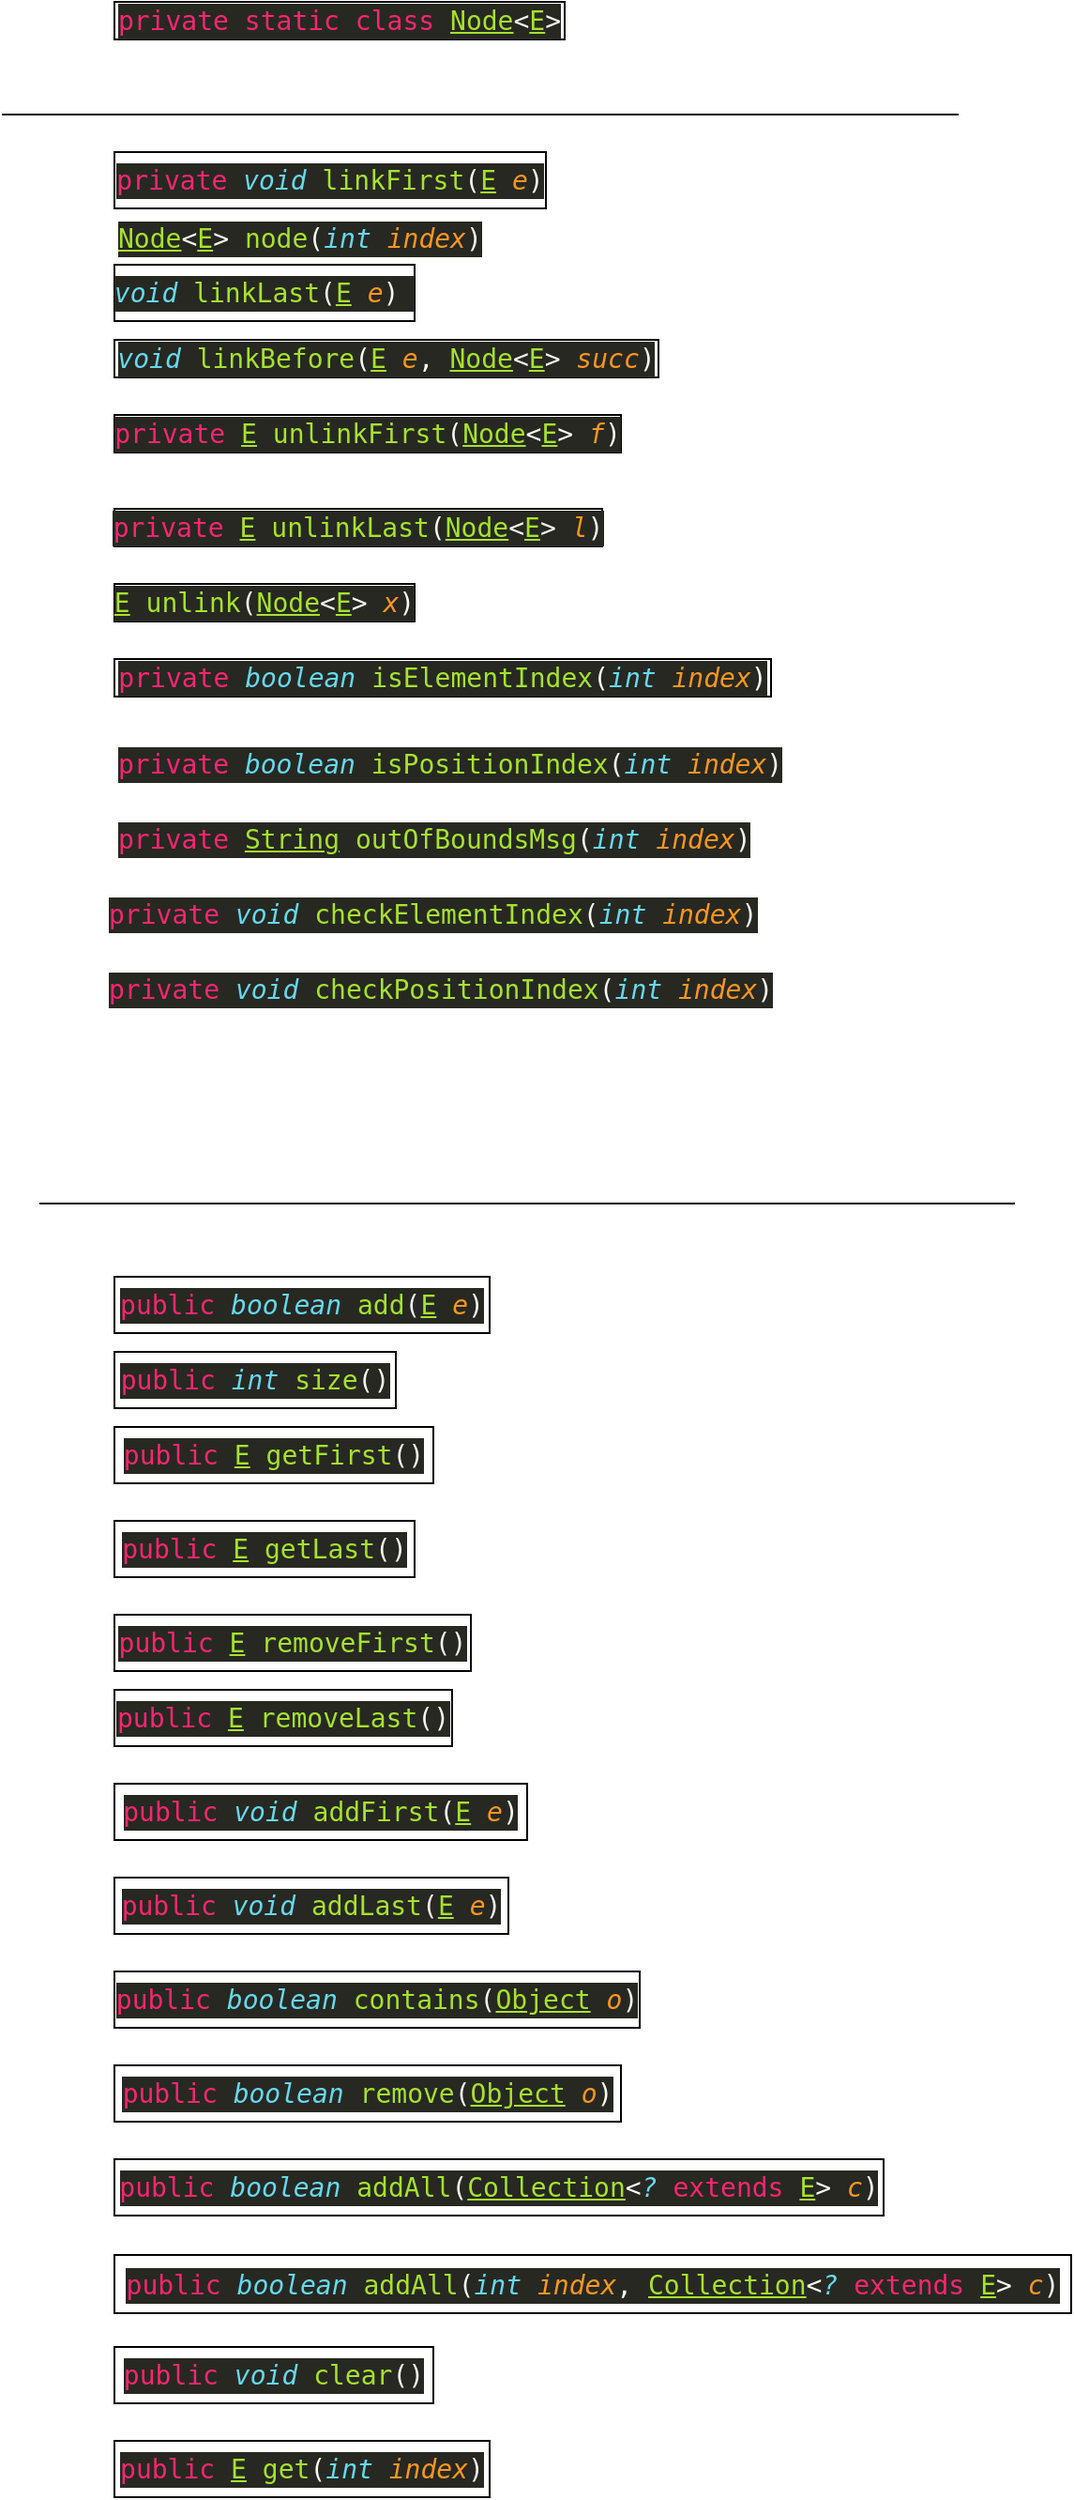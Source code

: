 <mxfile version="24.5.3" type="device">
  <diagram id="prtHgNgQTEPvFCAcTncT" name="Page-1">
    <mxGraphModel dx="594" dy="1710" grid="1" gridSize="10" guides="1" tooltips="1" connect="1" arrows="1" fold="1" page="1" pageScale="1" pageWidth="827" pageHeight="1169" math="0" shadow="0">
      <root>
        <mxCell id="0" />
        <mxCell id="1" parent="0" />
        <mxCell id="MFuZDtZEthZLZ5suGJje-1" value="&lt;div style=&quot;color: rgb(248, 248, 242); background-color: rgb(39, 40, 34); font-family: &amp;quot;Droid Sans Mono&amp;quot;, &amp;quot;monospace&amp;quot;, monospace; font-size: 14px; line-height: 19px; white-space: pre;&quot;&gt;&lt;span style=&quot;color: #f92672;&quot;&gt;private&lt;/span&gt; &lt;span style=&quot;color: #66d9ef;font-style: italic;&quot;&gt;void&lt;/span&gt; &lt;span style=&quot;color: #a6e22e;&quot;&gt;linkFirst&lt;/span&gt;(&lt;span style=&quot;color: rgb(166, 226, 46); text-decoration-line: underline;&quot;&gt;E&lt;/span&gt; &lt;span style=&quot;color: #fd971f;font-style: italic;&quot;&gt;e&lt;/span&gt;)&lt;/div&gt;" style="rounded=0;whiteSpace=wrap;html=1;" parent="1" vertex="1">
          <mxGeometry x="120" y="120" width="230" height="30" as="geometry" />
        </mxCell>
        <mxCell id="MFuZDtZEthZLZ5suGJje-2" value="&lt;div style=&quot;color: rgb(248, 248, 242); background-color: rgb(39, 40, 34); font-family: &amp;quot;Droid Sans Mono&amp;quot;, &amp;quot;monospace&amp;quot;, monospace; font-size: 14px; line-height: 19px; white-space: pre;&quot;&gt;&lt;span style=&quot;color: #f92672;&quot;&gt;private&lt;/span&gt; &lt;span style=&quot;color: #f92672;&quot;&gt;static&lt;/span&gt; &lt;span style=&quot;color: #f92672;&quot;&gt;class&lt;/span&gt; &lt;span style=&quot;color: rgb(166, 226, 46); text-decoration-line: underline;&quot;&gt;Node&lt;/span&gt;&amp;lt;&lt;span style=&quot;color: rgb(166, 226, 46); text-decoration-line: underline;&quot;&gt;E&lt;/span&gt;&amp;gt;&lt;/div&gt;" style="rounded=0;whiteSpace=wrap;html=1;" parent="1" vertex="1">
          <mxGeometry x="120" y="40" width="240" height="20" as="geometry" />
        </mxCell>
        <mxCell id="MFuZDtZEthZLZ5suGJje-3" value="&lt;div style=&quot;color: #f8f8f2;background-color: #272822;font-family: &#39;Droid Sans Mono&#39;, &#39;monospace&#39;, monospace;font-weight: normal;font-size: 14px;line-height: 19px;white-space: pre;&quot;&gt;&lt;div&gt;&lt;span style=&quot;color: #66d9ef;font-style: italic;&quot;&gt;void&lt;/span&gt;&lt;span style=&quot;color: #f8f8f2;&quot;&gt; &lt;/span&gt;&lt;span style=&quot;color: #a6e22e;&quot;&gt;linkLast&lt;/span&gt;&lt;span style=&quot;color: #f8f8f2;&quot;&gt;(&lt;/span&gt;&lt;span style=&quot;color: #a6e22e;text-decoration: underline;&quot;&gt;E&lt;/span&gt;&lt;span style=&quot;color: #f8f8f2;&quot;&gt; &lt;/span&gt;&lt;span style=&quot;color: #fd971f;font-style: italic;&quot;&gt;e&lt;/span&gt;&lt;span style=&quot;color: #f8f8f2;&quot;&gt;) &lt;/span&gt;&lt;/div&gt;&lt;/div&gt;" style="rounded=0;whiteSpace=wrap;html=1;" parent="1" vertex="1">
          <mxGeometry x="120" y="180" width="160" height="30" as="geometry" />
        </mxCell>
        <mxCell id="MFuZDtZEthZLZ5suGJje-4" value="" style="endArrow=none;html=1;rounded=0;" parent="1" edge="1">
          <mxGeometry width="50" height="50" relative="1" as="geometry">
            <mxPoint x="60" y="100" as="sourcePoint" />
            <mxPoint x="570" y="100" as="targetPoint" />
          </mxGeometry>
        </mxCell>
        <mxCell id="MFuZDtZEthZLZ5suGJje-5" value="&lt;div style=&quot;color: rgb(248, 248, 242); background-color: rgb(39, 40, 34); font-family: &amp;quot;Droid Sans Mono&amp;quot;, &amp;quot;monospace&amp;quot;, monospace; font-size: 14px; line-height: 19px; white-space: pre;&quot;&gt;&lt;span style=&quot;color: #66d9ef;font-style: italic;&quot;&gt;void&lt;/span&gt; &lt;span style=&quot;color: #a6e22e;&quot;&gt;linkBefore&lt;/span&gt;(&lt;span style=&quot;color: rgb(166, 226, 46); text-decoration-line: underline;&quot;&gt;E&lt;/span&gt; &lt;span style=&quot;color: #fd971f;font-style: italic;&quot;&gt;e&lt;/span&gt;, &lt;span style=&quot;color: rgb(166, 226, 46); text-decoration-line: underline;&quot;&gt;Node&lt;/span&gt;&amp;lt;&lt;span style=&quot;color: rgb(166, 226, 46); text-decoration-line: underline;&quot;&gt;E&lt;/span&gt;&amp;gt; &lt;span style=&quot;color: #fd971f;font-style: italic;&quot;&gt;succ&lt;/span&gt;)&lt;/div&gt;" style="rounded=0;whiteSpace=wrap;html=1;" parent="1" vertex="1">
          <mxGeometry x="120" y="220" width="290" height="20" as="geometry" />
        </mxCell>
        <mxCell id="MFuZDtZEthZLZ5suGJje-6" value="&lt;div style=&quot;color: #f8f8f2;background-color: #272822;font-family: &#39;Droid Sans Mono&#39;, &#39;monospace&#39;, monospace;font-weight: normal;font-size: 14px;line-height: 19px;white-space: pre;&quot;&gt;&lt;div&gt;&lt;span style=&quot;color: #f92672;&quot;&gt;private&lt;/span&gt;&lt;span style=&quot;color: #f8f8f2;&quot;&gt; &lt;/span&gt;&lt;span style=&quot;color: #a6e22e;text-decoration: underline;&quot;&gt;E&lt;/span&gt;&lt;span style=&quot;color: #f8f8f2;&quot;&gt; &lt;/span&gt;&lt;span style=&quot;color: #a6e22e;&quot;&gt;unlinkFirst&lt;/span&gt;&lt;span style=&quot;color: #f8f8f2;&quot;&gt;(&lt;/span&gt;&lt;span style=&quot;color: #a6e22e;text-decoration: underline;&quot;&gt;Node&lt;/span&gt;&lt;span style=&quot;color: #f8f8f2;&quot;&gt;&amp;lt;&lt;/span&gt;&lt;span style=&quot;color: #a6e22e;text-decoration: underline;&quot;&gt;E&lt;/span&gt;&lt;span style=&quot;color: #f8f8f2;&quot;&gt;&amp;gt; &lt;/span&gt;&lt;span style=&quot;color: #fd971f;font-style: italic;&quot;&gt;f&lt;/span&gt;&lt;span style=&quot;color: #f8f8f2;&quot;&gt;)&lt;/span&gt;&lt;/div&gt;&lt;/div&gt;" style="rounded=0;whiteSpace=wrap;html=1;" parent="1" vertex="1">
          <mxGeometry x="120" y="260" width="270" height="20" as="geometry" />
        </mxCell>
        <mxCell id="MFuZDtZEthZLZ5suGJje-7" value="&lt;div style=&quot;color: #f8f8f2;background-color: #272822;font-family: &#39;Droid Sans Mono&#39;, &#39;monospace&#39;, monospace;font-weight: normal;font-size: 14px;line-height: 19px;white-space: pre;&quot;&gt;&lt;div&gt;&lt;span style=&quot;color: #f92672;&quot;&gt;private&lt;/span&gt;&lt;span style=&quot;color: #f8f8f2;&quot;&gt; &lt;/span&gt;&lt;span style=&quot;color: #a6e22e;text-decoration: underline;&quot;&gt;E&lt;/span&gt;&lt;span style=&quot;color: #f8f8f2;&quot;&gt; &lt;/span&gt;&lt;span style=&quot;color: #a6e22e;&quot;&gt;unlinkLast&lt;/span&gt;&lt;span style=&quot;color: #f8f8f2;&quot;&gt;(&lt;/span&gt;&lt;span style=&quot;color: #a6e22e;text-decoration: underline;&quot;&gt;Node&lt;/span&gt;&lt;span style=&quot;color: #f8f8f2;&quot;&gt;&amp;lt;&lt;/span&gt;&lt;span style=&quot;color: #a6e22e;text-decoration: underline;&quot;&gt;E&lt;/span&gt;&lt;span style=&quot;color: #f8f8f2;&quot;&gt;&amp;gt; &lt;/span&gt;&lt;span style=&quot;color: #fd971f;font-style: italic;&quot;&gt;l&lt;/span&gt;&lt;span style=&quot;color: #f8f8f2;&quot;&gt;)&lt;/span&gt;&lt;/div&gt;&lt;/div&gt;" style="rounded=0;whiteSpace=wrap;html=1;" parent="1" vertex="1">
          <mxGeometry x="120" y="310" width="260" height="20" as="geometry" />
        </mxCell>
        <mxCell id="MFuZDtZEthZLZ5suGJje-8" value="&lt;div style=&quot;color: #f8f8f2;background-color: #272822;font-family: &#39;Droid Sans Mono&#39;, &#39;monospace&#39;, monospace;font-weight: normal;font-size: 14px;line-height: 19px;white-space: pre;&quot;&gt;&lt;div&gt;&lt;span style=&quot;color: #a6e22e;text-decoration: underline;&quot;&gt;E&lt;/span&gt;&lt;span style=&quot;color: #f8f8f2;&quot;&gt; &lt;/span&gt;&lt;span style=&quot;color: #a6e22e;&quot;&gt;unlink&lt;/span&gt;&lt;span style=&quot;color: #f8f8f2;&quot;&gt;(&lt;/span&gt;&lt;span style=&quot;color: #a6e22e;text-decoration: underline;&quot;&gt;Node&lt;/span&gt;&lt;span style=&quot;color: #f8f8f2;&quot;&gt;&amp;lt;&lt;/span&gt;&lt;span style=&quot;color: #a6e22e;text-decoration: underline;&quot;&gt;E&lt;/span&gt;&lt;span style=&quot;color: #f8f8f2;&quot;&gt;&amp;gt; &lt;/span&gt;&lt;span style=&quot;color: #fd971f;font-style: italic;&quot;&gt;x&lt;/span&gt;&lt;span style=&quot;color: #f8f8f2;&quot;&gt;)&lt;/span&gt;&lt;/div&gt;&lt;/div&gt;" style="rounded=0;whiteSpace=wrap;html=1;" parent="1" vertex="1">
          <mxGeometry x="120" y="350" width="160" height="20" as="geometry" />
        </mxCell>
        <mxCell id="MFuZDtZEthZLZ5suGJje-9" value="&lt;div style=&quot;color: #f8f8f2;background-color: #272822;font-family: &#39;Droid Sans Mono&#39;, &#39;monospace&#39;, monospace;font-weight: normal;font-size: 14px;line-height: 19px;white-space: pre;&quot;&gt;&lt;div&gt;&lt;span style=&quot;color: #f92672;&quot;&gt;public&lt;/span&gt;&lt;span style=&quot;color: #f8f8f2;&quot;&gt; &lt;/span&gt;&lt;span style=&quot;color: #a6e22e;text-decoration: underline;&quot;&gt;E&lt;/span&gt;&lt;span style=&quot;color: #f8f8f2;&quot;&gt; &lt;/span&gt;&lt;span style=&quot;color: #a6e22e;&quot;&gt;getFirst&lt;/span&gt;&lt;span style=&quot;color: #f8f8f2;&quot;&gt;()&lt;/span&gt;&lt;/div&gt;&lt;/div&gt;" style="rounded=0;whiteSpace=wrap;html=1;" parent="1" vertex="1">
          <mxGeometry x="120" y="799" width="170" height="30" as="geometry" />
        </mxCell>
        <mxCell id="MFuZDtZEthZLZ5suGJje-10" value="&lt;div style=&quot;color: #f8f8f2;background-color: #272822;font-family: &#39;Droid Sans Mono&#39;, &#39;monospace&#39;, monospace;font-weight: normal;font-size: 14px;line-height: 19px;white-space: pre;&quot;&gt;&lt;div&gt;&lt;span style=&quot;color: #f92672;&quot;&gt;public&lt;/span&gt;&lt;span style=&quot;color: #f8f8f2;&quot;&gt; &lt;/span&gt;&lt;span style=&quot;color: #a6e22e;text-decoration: underline;&quot;&gt;E&lt;/span&gt;&lt;span style=&quot;color: #f8f8f2;&quot;&gt; &lt;/span&gt;&lt;span style=&quot;color: #a6e22e;&quot;&gt;getLast&lt;/span&gt;&lt;span style=&quot;color: #f8f8f2;&quot;&gt;()&lt;/span&gt;&lt;/div&gt;&lt;/div&gt;" style="rounded=0;whiteSpace=wrap;html=1;" parent="1" vertex="1">
          <mxGeometry x="120" y="849" width="160" height="30" as="geometry" />
        </mxCell>
        <mxCell id="MFuZDtZEthZLZ5suGJje-11" value="&lt;div style=&quot;color: #f8f8f2;background-color: #272822;font-family: &#39;Droid Sans Mono&#39;, &#39;monospace&#39;, monospace;font-weight: normal;font-size: 14px;line-height: 19px;white-space: pre;&quot;&gt;&lt;div&gt;&lt;span style=&quot;color: #f92672;&quot;&gt;public&lt;/span&gt;&lt;span style=&quot;color: #f8f8f2;&quot;&gt; &lt;/span&gt;&lt;span style=&quot;color: #a6e22e;text-decoration: underline;&quot;&gt;E&lt;/span&gt;&lt;span style=&quot;color: #f8f8f2;&quot;&gt; &lt;/span&gt;&lt;span style=&quot;color: #a6e22e;&quot;&gt;removeFirst&lt;/span&gt;&lt;span style=&quot;color: #f8f8f2;&quot;&gt;()&lt;/span&gt;&lt;/div&gt;&lt;/div&gt;" style="rounded=0;whiteSpace=wrap;html=1;" parent="1" vertex="1">
          <mxGeometry x="120" y="899" width="190" height="30" as="geometry" />
        </mxCell>
        <mxCell id="MFuZDtZEthZLZ5suGJje-13" value="&lt;div style=&quot;color: #f8f8f2;background-color: #272822;font-family: &#39;Droid Sans Mono&#39;, &#39;monospace&#39;, monospace;font-weight: normal;font-size: 14px;line-height: 19px;white-space: pre;&quot;&gt;&lt;div&gt;&lt;span style=&quot;color: #f92672;&quot;&gt;public&lt;/span&gt;&lt;span style=&quot;color: #f8f8f2;&quot;&gt; &lt;/span&gt;&lt;span style=&quot;color: #a6e22e;text-decoration: underline;&quot;&gt;E&lt;/span&gt;&lt;span style=&quot;color: #f8f8f2;&quot;&gt; &lt;/span&gt;&lt;span style=&quot;color: #a6e22e;&quot;&gt;removeLast&lt;/span&gt;&lt;span style=&quot;color: #f8f8f2;&quot;&gt;()&lt;/span&gt;&lt;/div&gt;&lt;/div&gt;" style="rounded=0;whiteSpace=wrap;html=1;" parent="1" vertex="1">
          <mxGeometry x="120" y="939" width="180" height="30" as="geometry" />
        </mxCell>
        <mxCell id="MFuZDtZEthZLZ5suGJje-14" value="&lt;div style=&quot;color: #f8f8f2;background-color: #272822;font-family: &#39;Droid Sans Mono&#39;, &#39;monospace&#39;, monospace;font-weight: normal;font-size: 14px;line-height: 19px;white-space: pre;&quot;&gt;&lt;div&gt;&lt;span style=&quot;color: #f92672;&quot;&gt;public&lt;/span&gt;&lt;span style=&quot;color: #f8f8f2;&quot;&gt; &lt;/span&gt;&lt;span style=&quot;color: #66d9ef;font-style: italic;&quot;&gt;void&lt;/span&gt;&lt;span style=&quot;color: #f8f8f2;&quot;&gt; &lt;/span&gt;&lt;span style=&quot;color: #a6e22e;&quot;&gt;addFirst&lt;/span&gt;&lt;span style=&quot;color: #f8f8f2;&quot;&gt;(&lt;/span&gt;&lt;span style=&quot;color: #a6e22e;text-decoration: underline;&quot;&gt;E&lt;/span&gt;&lt;span style=&quot;color: #f8f8f2;&quot;&gt; &lt;/span&gt;&lt;span style=&quot;color: #fd971f;font-style: italic;&quot;&gt;e&lt;/span&gt;&lt;span style=&quot;color: #f8f8f2;&quot;&gt;)&lt;/span&gt;&lt;/div&gt;&lt;/div&gt;" style="rounded=0;whiteSpace=wrap;html=1;" parent="1" vertex="1">
          <mxGeometry x="120" y="989" width="220" height="30" as="geometry" />
        </mxCell>
        <mxCell id="MFuZDtZEthZLZ5suGJje-15" value="&lt;div style=&quot;color: #f8f8f2;background-color: #272822;font-family: &#39;Droid Sans Mono&#39;, &#39;monospace&#39;, monospace;font-weight: normal;font-size: 14px;line-height: 19px;white-space: pre;&quot;&gt;&lt;div&gt;&lt;span style=&quot;color: #f92672;&quot;&gt;public&lt;/span&gt;&lt;span style=&quot;color: #f8f8f2;&quot;&gt; &lt;/span&gt;&lt;span style=&quot;color: #66d9ef;font-style: italic;&quot;&gt;void&lt;/span&gt;&lt;span style=&quot;color: #f8f8f2;&quot;&gt; &lt;/span&gt;&lt;span style=&quot;color: #a6e22e;&quot;&gt;addLast&lt;/span&gt;&lt;span style=&quot;color: #f8f8f2;&quot;&gt;(&lt;/span&gt;&lt;span style=&quot;color: #a6e22e;text-decoration: underline;&quot;&gt;E&lt;/span&gt;&lt;span style=&quot;color: #f8f8f2;&quot;&gt; &lt;/span&gt;&lt;span style=&quot;color: #fd971f;font-style: italic;&quot;&gt;e&lt;/span&gt;&lt;span style=&quot;color: #f8f8f2;&quot;&gt;)&lt;/span&gt;&lt;/div&gt;&lt;/div&gt;" style="rounded=0;whiteSpace=wrap;html=1;" parent="1" vertex="1">
          <mxGeometry x="120" y="1039" width="210" height="30" as="geometry" />
        </mxCell>
        <mxCell id="MFuZDtZEthZLZ5suGJje-16" value="&lt;div style=&quot;color: #f8f8f2;background-color: #272822;font-family: &#39;Droid Sans Mono&#39;, &#39;monospace&#39;, monospace;font-weight: normal;font-size: 14px;line-height: 19px;white-space: pre;&quot;&gt;&lt;div&gt;&lt;span style=&quot;color: #f92672;&quot;&gt;public&lt;/span&gt;&lt;span style=&quot;color: #f8f8f2;&quot;&gt; &lt;/span&gt;&lt;span style=&quot;color: #66d9ef;font-style: italic;&quot;&gt;boolean&lt;/span&gt;&lt;span style=&quot;color: #f8f8f2;&quot;&gt; &lt;/span&gt;&lt;span style=&quot;color: #a6e22e;&quot;&gt;contains&lt;/span&gt;&lt;span style=&quot;color: #f8f8f2;&quot;&gt;(&lt;/span&gt;&lt;span style=&quot;color: #a6e22e;text-decoration: underline;&quot;&gt;Object&lt;/span&gt;&lt;span style=&quot;color: #f8f8f2;&quot;&gt; &lt;/span&gt;&lt;span style=&quot;color: #fd971f;font-style: italic;&quot;&gt;o&lt;/span&gt;&lt;span style=&quot;color: #f8f8f2;&quot;&gt;)&lt;/span&gt;&lt;/div&gt;&lt;/div&gt;" style="rounded=0;whiteSpace=wrap;html=1;" parent="1" vertex="1">
          <mxGeometry x="120" y="1089" width="280" height="30" as="geometry" />
        </mxCell>
        <mxCell id="MFuZDtZEthZLZ5suGJje-17" value="&lt;div style=&quot;color: #f8f8f2;background-color: #272822;font-family: &#39;Droid Sans Mono&#39;, &#39;monospace&#39;, monospace;font-weight: normal;font-size: 14px;line-height: 19px;white-space: pre;&quot;&gt;&lt;div&gt;&lt;span style=&quot;color: #f92672;&quot;&gt;public&lt;/span&gt;&lt;span style=&quot;color: #f8f8f2;&quot;&gt; &lt;/span&gt;&lt;span style=&quot;color: #66d9ef;font-style: italic;&quot;&gt;int&lt;/span&gt;&lt;span style=&quot;color: #f8f8f2;&quot;&gt; &lt;/span&gt;&lt;span style=&quot;color: #a6e22e;&quot;&gt;size&lt;/span&gt;&lt;span style=&quot;color: #f8f8f2;&quot;&gt;()&lt;/span&gt;&lt;/div&gt;&lt;/div&gt;" style="rounded=0;whiteSpace=wrap;html=1;" parent="1" vertex="1">
          <mxGeometry x="120" y="759" width="150" height="30" as="geometry" />
        </mxCell>
        <mxCell id="MFuZDtZEthZLZ5suGJje-18" value="&lt;div style=&quot;color: #f8f8f2;background-color: #272822;font-family: &#39;Droid Sans Mono&#39;, &#39;monospace&#39;, monospace;font-weight: normal;font-size: 14px;line-height: 19px;white-space: pre;&quot;&gt;&lt;div&gt;&lt;span style=&quot;color: #f92672;&quot;&gt;public&lt;/span&gt;&lt;span style=&quot;color: #f8f8f2;&quot;&gt; &lt;/span&gt;&lt;span style=&quot;color: #66d9ef;font-style: italic;&quot;&gt;boolean&lt;/span&gt;&lt;span style=&quot;color: #f8f8f2;&quot;&gt; &lt;/span&gt;&lt;span style=&quot;color: #a6e22e;&quot;&gt;add&lt;/span&gt;&lt;span style=&quot;color: #f8f8f2;&quot;&gt;(&lt;/span&gt;&lt;span style=&quot;color: #a6e22e;text-decoration: underline;&quot;&gt;E&lt;/span&gt;&lt;span style=&quot;color: #f8f8f2;&quot;&gt; &lt;/span&gt;&lt;span style=&quot;color: #fd971f;font-style: italic;&quot;&gt;e&lt;/span&gt;&lt;span style=&quot;color: #f8f8f2;&quot;&gt;)&lt;/span&gt;&lt;/div&gt;&lt;/div&gt;" style="rounded=0;whiteSpace=wrap;html=1;" parent="1" vertex="1">
          <mxGeometry x="120" y="719" width="200" height="30" as="geometry" />
        </mxCell>
        <mxCell id="MFuZDtZEthZLZ5suGJje-19" value="&lt;div style=&quot;color: #f8f8f2;background-color: #272822;font-family: &#39;Droid Sans Mono&#39;, &#39;monospace&#39;, monospace;font-weight: normal;font-size: 14px;line-height: 19px;white-space: pre;&quot;&gt;&lt;div&gt;&lt;span style=&quot;color: #f92672;&quot;&gt;public&lt;/span&gt;&lt;span style=&quot;color: #f8f8f2;&quot;&gt; &lt;/span&gt;&lt;span style=&quot;color: #66d9ef;font-style: italic;&quot;&gt;boolean&lt;/span&gt;&lt;span style=&quot;color: #f8f8f2;&quot;&gt; &lt;/span&gt;&lt;span style=&quot;color: #a6e22e;&quot;&gt;remove&lt;/span&gt;&lt;span style=&quot;color: #f8f8f2;&quot;&gt;(&lt;/span&gt;&lt;span style=&quot;color: #a6e22e;text-decoration: underline;&quot;&gt;Object&lt;/span&gt;&lt;span style=&quot;color: #f8f8f2;&quot;&gt; &lt;/span&gt;&lt;span style=&quot;color: #fd971f;font-style: italic;&quot;&gt;o&lt;/span&gt;&lt;span style=&quot;color: #f8f8f2;&quot;&gt;)&lt;/span&gt;&lt;/div&gt;&lt;/div&gt;" style="rounded=0;whiteSpace=wrap;html=1;" parent="1" vertex="1">
          <mxGeometry x="120" y="1139" width="270" height="30" as="geometry" />
        </mxCell>
        <mxCell id="MFuZDtZEthZLZ5suGJje-20" value="&lt;div style=&quot;color: #f8f8f2;background-color: #272822;font-family: &#39;Droid Sans Mono&#39;, &#39;monospace&#39;, monospace;font-weight: normal;font-size: 14px;line-height: 19px;white-space: pre;&quot;&gt;&lt;div&gt;&lt;span style=&quot;color: #f92672;&quot;&gt;public&lt;/span&gt;&lt;span style=&quot;color: #f8f8f2;&quot;&gt; &lt;/span&gt;&lt;span style=&quot;color: #66d9ef;font-style: italic;&quot;&gt;boolean&lt;/span&gt;&lt;span style=&quot;color: #f8f8f2;&quot;&gt; &lt;/span&gt;&lt;span style=&quot;color: #a6e22e;&quot;&gt;addAll&lt;/span&gt;&lt;span style=&quot;color: #f8f8f2;&quot;&gt;(&lt;/span&gt;&lt;span style=&quot;color: #a6e22e;text-decoration: underline;&quot;&gt;Collection&lt;/span&gt;&lt;span style=&quot;color: #f8f8f2;&quot;&gt;&amp;lt;&lt;/span&gt;&lt;span style=&quot;color: #66d9ef;font-style: italic;&quot;&gt;?&lt;/span&gt;&lt;span style=&quot;color: #f8f8f2;&quot;&gt; &lt;/span&gt;&lt;span style=&quot;color: #f92672;&quot;&gt;extends&lt;/span&gt;&lt;span style=&quot;color: #f8f8f2;&quot;&gt; &lt;/span&gt;&lt;span style=&quot;color: #a6e22e;text-decoration: underline;&quot;&gt;E&lt;/span&gt;&lt;span style=&quot;color: #f8f8f2;&quot;&gt;&amp;gt; &lt;/span&gt;&lt;span style=&quot;color: #fd971f;font-style: italic;&quot;&gt;c&lt;/span&gt;&lt;span style=&quot;color: #f8f8f2;&quot;&gt;)&lt;/span&gt;&lt;/div&gt;&lt;/div&gt;" style="rounded=0;whiteSpace=wrap;html=1;" parent="1" vertex="1">
          <mxGeometry x="120" y="1189" width="410" height="30" as="geometry" />
        </mxCell>
        <mxCell id="MFuZDtZEthZLZ5suGJje-21" value="&lt;div style=&quot;color: #f8f8f2;background-color: #272822;font-family: &#39;Droid Sans Mono&#39;, &#39;monospace&#39;, monospace;font-weight: normal;font-size: 14px;line-height: 19px;white-space: pre;&quot;&gt;&lt;div&gt;&lt;span style=&quot;color: #f92672;&quot;&gt;public&lt;/span&gt;&lt;span style=&quot;color: #f8f8f2;&quot;&gt; &lt;/span&gt;&lt;span style=&quot;color: #66d9ef;font-style: italic;&quot;&gt;boolean&lt;/span&gt;&lt;span style=&quot;color: #f8f8f2;&quot;&gt; &lt;/span&gt;&lt;span style=&quot;color: #a6e22e;&quot;&gt;addAll&lt;/span&gt;&lt;span style=&quot;color: #f8f8f2;&quot;&gt;(&lt;/span&gt;&lt;span style=&quot;color: #66d9ef;font-style: italic;&quot;&gt;int&lt;/span&gt;&lt;span style=&quot;color: #f8f8f2;&quot;&gt; &lt;/span&gt;&lt;span style=&quot;color: #fd971f;font-style: italic;&quot;&gt;index&lt;/span&gt;&lt;span style=&quot;color: #f8f8f2;&quot;&gt;, &lt;/span&gt;&lt;span style=&quot;color: #a6e22e;text-decoration: underline;&quot;&gt;Collection&lt;/span&gt;&lt;span style=&quot;color: #f8f8f2;&quot;&gt;&amp;lt;&lt;/span&gt;&lt;span style=&quot;color: #66d9ef;font-style: italic;&quot;&gt;?&lt;/span&gt;&lt;span style=&quot;color: #f8f8f2;&quot;&gt; &lt;/span&gt;&lt;span style=&quot;color: #f92672;&quot;&gt;extends&lt;/span&gt;&lt;span style=&quot;color: #f8f8f2;&quot;&gt; &lt;/span&gt;&lt;span style=&quot;color: #a6e22e;text-decoration: underline;&quot;&gt;E&lt;/span&gt;&lt;span style=&quot;color: #f8f8f2;&quot;&gt;&amp;gt; &lt;/span&gt;&lt;span style=&quot;color: #fd971f;font-style: italic;&quot;&gt;c&lt;/span&gt;&lt;span style=&quot;color: #f8f8f2;&quot;&gt;)&lt;/span&gt;&lt;/div&gt;&lt;/div&gt;" style="rounded=0;whiteSpace=wrap;html=1;" parent="1" vertex="1">
          <mxGeometry x="120" y="1240" width="510" height="31" as="geometry" />
        </mxCell>
        <mxCell id="MFuZDtZEthZLZ5suGJje-22" value="&lt;div style=&quot;color: #f8f8f2;background-color: #272822;font-family: &#39;Droid Sans Mono&#39;, &#39;monospace&#39;, monospace;font-weight: normal;font-size: 14px;line-height: 19px;white-space: pre;&quot;&gt;&lt;div&gt;&lt;span style=&quot;color: #f92672;&quot;&gt;public&lt;/span&gt;&lt;span style=&quot;color: #f8f8f2;&quot;&gt; &lt;/span&gt;&lt;span style=&quot;color: #66d9ef;font-style: italic;&quot;&gt;void&lt;/span&gt;&lt;span style=&quot;color: #f8f8f2;&quot;&gt; &lt;/span&gt;&lt;span style=&quot;color: #a6e22e;&quot;&gt;clear&lt;/span&gt;&lt;span style=&quot;color: #f8f8f2;&quot;&gt;()&lt;/span&gt;&lt;/div&gt;&lt;/div&gt;" style="rounded=0;whiteSpace=wrap;html=1;" parent="1" vertex="1">
          <mxGeometry x="120" y="1289" width="170" height="30" as="geometry" />
        </mxCell>
        <mxCell id="MFuZDtZEthZLZ5suGJje-23" value="&lt;div style=&quot;color: #f8f8f2;background-color: #272822;font-family: &#39;Droid Sans Mono&#39;, &#39;monospace&#39;, monospace;font-weight: normal;font-size: 14px;line-height: 19px;white-space: pre;&quot;&gt;&lt;div&gt;&lt;span style=&quot;color: #f92672;&quot;&gt;public&lt;/span&gt;&lt;span style=&quot;color: #f8f8f2;&quot;&gt; &lt;/span&gt;&lt;span style=&quot;color: #a6e22e;text-decoration: underline;&quot;&gt;E&lt;/span&gt;&lt;span style=&quot;color: #f8f8f2;&quot;&gt; &lt;/span&gt;&lt;span style=&quot;color: #a6e22e;&quot;&gt;get&lt;/span&gt;&lt;span style=&quot;color: #f8f8f2;&quot;&gt;(&lt;/span&gt;&lt;span style=&quot;color: #66d9ef;font-style: italic;&quot;&gt;int&lt;/span&gt;&lt;span style=&quot;color: #f8f8f2;&quot;&gt; &lt;/span&gt;&lt;span style=&quot;color: #fd971f;font-style: italic;&quot;&gt;index&lt;/span&gt;&lt;span style=&quot;color: #f8f8f2;&quot;&gt;)&lt;/span&gt;&lt;/div&gt;&lt;/div&gt;" style="rounded=0;whiteSpace=wrap;html=1;" parent="1" vertex="1">
          <mxGeometry x="120" y="1339" width="200" height="30" as="geometry" />
        </mxCell>
        <mxCell id="MFuZDtZEthZLZ5suGJje-24" value="&lt;div style=&quot;color: #f8f8f2;background-color: #272822;font-family: &#39;Droid Sans Mono&#39;, &#39;monospace&#39;, monospace;font-weight: normal;font-size: 14px;line-height: 19px;white-space: pre;&quot;&gt;&lt;div&gt;&lt;span style=&quot;color: #f92672;&quot;&gt;private&lt;/span&gt;&lt;span style=&quot;color: #f8f8f2;&quot;&gt; &lt;/span&gt;&lt;span style=&quot;color: #66d9ef;font-style: italic;&quot;&gt;boolean&lt;/span&gt;&lt;span style=&quot;color: #f8f8f2;&quot;&gt; &lt;/span&gt;&lt;span style=&quot;color: #a6e22e;&quot;&gt;isElementIndex&lt;/span&gt;&lt;span style=&quot;color: #f8f8f2;&quot;&gt;(&lt;/span&gt;&lt;span style=&quot;color: #66d9ef;font-style: italic;&quot;&gt;int&lt;/span&gt;&lt;span style=&quot;color: #f8f8f2;&quot;&gt; &lt;/span&gt;&lt;span style=&quot;color: #fd971f;font-style: italic;&quot;&gt;index&lt;/span&gt;&lt;span style=&quot;color: #f8f8f2;&quot;&gt;)&lt;/span&gt;&lt;/div&gt;&lt;/div&gt;" style="rounded=0;whiteSpace=wrap;html=1;" parent="1" vertex="1">
          <mxGeometry x="120" y="390" width="350" height="20" as="geometry" />
        </mxCell>
        <mxCell id="MFuZDtZEthZLZ5suGJje-25" value="&lt;div style=&quot;color: #f8f8f2;background-color: #272822;font-family: &#39;Droid Sans Mono&#39;, &#39;monospace&#39;, monospace;font-weight: normal;font-size: 14px;line-height: 19px;white-space: pre;&quot;&gt;&lt;div&gt;&lt;span style=&quot;color: #f92672;&quot;&gt;private&lt;/span&gt;&lt;span style=&quot;color: #f8f8f2;&quot;&gt; &lt;/span&gt;&lt;span style=&quot;color: #66d9ef;font-style: italic;&quot;&gt;boolean&lt;/span&gt;&lt;span style=&quot;color: #f8f8f2;&quot;&gt; &lt;/span&gt;&lt;span style=&quot;color: #a6e22e;&quot;&gt;isPositionIndex&lt;/span&gt;&lt;span style=&quot;color: #f8f8f2;&quot;&gt;(&lt;/span&gt;&lt;span style=&quot;color: #66d9ef;font-style: italic;&quot;&gt;int&lt;/span&gt;&lt;span style=&quot;color: #f8f8f2;&quot;&gt; &lt;/span&gt;&lt;span style=&quot;color: #fd971f;font-style: italic;&quot;&gt;index&lt;/span&gt;&lt;span style=&quot;color: #f8f8f2;&quot;&gt;)&lt;/span&gt;&lt;/div&gt;&lt;/div&gt;" style="text;whiteSpace=wrap;html=1;" parent="1" vertex="1">
          <mxGeometry x="120" y="430" width="360" height="30" as="geometry" />
        </mxCell>
        <mxCell id="MFuZDtZEthZLZ5suGJje-26" value="&lt;div style=&quot;color: #f8f8f2;background-color: #272822;font-family: &#39;Droid Sans Mono&#39;, &#39;monospace&#39;, monospace;font-weight: normal;font-size: 14px;line-height: 19px;white-space: pre;&quot;&gt;&lt;div&gt;&lt;span style=&quot;color: #f92672;&quot;&gt;private&lt;/span&gt;&lt;span style=&quot;color: #f8f8f2;&quot;&gt; &lt;/span&gt;&lt;span style=&quot;color: #a6e22e;text-decoration: underline;&quot;&gt;String&lt;/span&gt;&lt;span style=&quot;color: #f8f8f2;&quot;&gt; &lt;/span&gt;&lt;span style=&quot;color: #a6e22e;&quot;&gt;outOfBoundsMsg&lt;/span&gt;&lt;span style=&quot;color: #f8f8f2;&quot;&gt;(&lt;/span&gt;&lt;span style=&quot;color: #66d9ef;font-style: italic;&quot;&gt;int&lt;/span&gt;&lt;span style=&quot;color: #f8f8f2;&quot;&gt; &lt;/span&gt;&lt;span style=&quot;color: #fd971f;font-style: italic;&quot;&gt;index&lt;/span&gt;&lt;span style=&quot;color: #f8f8f2;&quot;&gt;)&lt;/span&gt;&lt;/div&gt;&lt;/div&gt;" style="text;whiteSpace=wrap;html=1;" parent="1" vertex="1">
          <mxGeometry x="120" y="470" width="370" height="40" as="geometry" />
        </mxCell>
        <mxCell id="MFuZDtZEthZLZ5suGJje-27" value="&lt;div style=&quot;color: #f8f8f2;background-color: #272822;font-family: &#39;Droid Sans Mono&#39;, &#39;monospace&#39;, monospace;font-weight: normal;font-size: 14px;line-height: 19px;white-space: pre;&quot;&gt;&lt;div&gt;&lt;span style=&quot;color: #f92672;&quot;&gt;private&lt;/span&gt;&lt;span style=&quot;color: #f8f8f2;&quot;&gt; &lt;/span&gt;&lt;span style=&quot;color: #66d9ef;font-style: italic;&quot;&gt;void&lt;/span&gt;&lt;span style=&quot;color: #f8f8f2;&quot;&gt; &lt;/span&gt;&lt;span style=&quot;color: #a6e22e;&quot;&gt;checkElementIndex&lt;/span&gt;&lt;span style=&quot;color: #f8f8f2;&quot;&gt;(&lt;/span&gt;&lt;span style=&quot;color: #66d9ef;font-style: italic;&quot;&gt;int&lt;/span&gt;&lt;span style=&quot;color: #f8f8f2;&quot;&gt; &lt;/span&gt;&lt;span style=&quot;color: #fd971f;font-style: italic;&quot;&gt;index&lt;/span&gt;&lt;span style=&quot;color: #f8f8f2;&quot;&gt;)&lt;/span&gt;&lt;/div&gt;&lt;/div&gt;" style="text;whiteSpace=wrap;html=1;" parent="1" vertex="1">
          <mxGeometry x="115" y="510" width="380" height="40" as="geometry" />
        </mxCell>
        <mxCell id="MFuZDtZEthZLZ5suGJje-28" value="&lt;div style=&quot;color: #f8f8f2;background-color: #272822;font-family: &#39;Droid Sans Mono&#39;, &#39;monospace&#39;, monospace;font-weight: normal;font-size: 14px;line-height: 19px;white-space: pre;&quot;&gt;&lt;div&gt;&lt;span style=&quot;color: #f92672;&quot;&gt;private&lt;/span&gt;&lt;span style=&quot;color: #f8f8f2;&quot;&gt; &lt;/span&gt;&lt;span style=&quot;color: #66d9ef;font-style: italic;&quot;&gt;void&lt;/span&gt;&lt;span style=&quot;color: #f8f8f2;&quot;&gt; &lt;/span&gt;&lt;span style=&quot;color: #a6e22e;&quot;&gt;checkPositionIndex&lt;/span&gt;&lt;span style=&quot;color: #f8f8f2;&quot;&gt;(&lt;/span&gt;&lt;span style=&quot;color: #66d9ef;font-style: italic;&quot;&gt;int&lt;/span&gt;&lt;span style=&quot;color: #f8f8f2;&quot;&gt; &lt;/span&gt;&lt;span style=&quot;color: #fd971f;font-style: italic;&quot;&gt;index&lt;/span&gt;&lt;span style=&quot;color: #f8f8f2;&quot;&gt;)&lt;/span&gt;&lt;/div&gt;&lt;/div&gt;" style="text;whiteSpace=wrap;html=1;" parent="1" vertex="1">
          <mxGeometry x="115" y="550" width="390" height="40" as="geometry" />
        </mxCell>
        <mxCell id="MFuZDtZEthZLZ5suGJje-104" value="" style="endArrow=none;html=1;rounded=0;" parent="1" edge="1">
          <mxGeometry width="50" height="50" relative="1" as="geometry">
            <mxPoint x="80" y="680" as="sourcePoint" />
            <mxPoint x="600" y="680" as="targetPoint" />
          </mxGeometry>
        </mxCell>
        <mxCell id="MFuZDtZEthZLZ5suGJje-105" value="&lt;div style=&quot;color: #f8f8f2;background-color: #272822;font-family: &#39;Droid Sans Mono&#39;, &#39;monospace&#39;, monospace;font-weight: normal;font-size: 14px;line-height: 19px;white-space: pre;&quot;&gt;&lt;div&gt;&lt;span style=&quot;color: #a6e22e;text-decoration: underline;&quot;&gt;Node&lt;/span&gt;&lt;span style=&quot;color: #f8f8f2;&quot;&gt;&amp;lt;&lt;/span&gt;&lt;span style=&quot;color: #a6e22e;text-decoration: underline;&quot;&gt;E&lt;/span&gt;&lt;span style=&quot;color: #f8f8f2;&quot;&gt;&amp;gt; &lt;/span&gt;&lt;span style=&quot;color: #a6e22e;&quot;&gt;node&lt;/span&gt;&lt;span style=&quot;color: #f8f8f2;&quot;&gt;(&lt;/span&gt;&lt;span style=&quot;color: #66d9ef;font-style: italic;&quot;&gt;int&lt;/span&gt;&lt;span style=&quot;color: #f8f8f2;&quot;&gt; &lt;/span&gt;&lt;span style=&quot;color: #fd971f;font-style: italic;&quot;&gt;index&lt;/span&gt;&lt;span style=&quot;color: #f8f8f2;&quot;&gt;)&lt;/span&gt;&lt;/div&gt;&lt;/div&gt;" style="text;whiteSpace=wrap;html=1;" parent="1" vertex="1">
          <mxGeometry x="120" y="150" width="230" height="40" as="geometry" />
        </mxCell>
      </root>
    </mxGraphModel>
  </diagram>
</mxfile>
